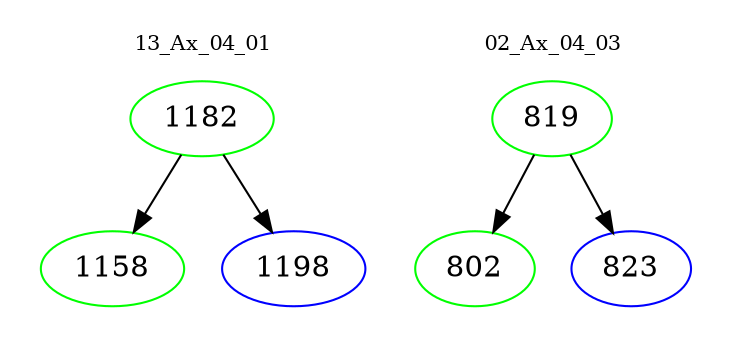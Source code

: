 digraph{
subgraph cluster_0 {
color = white
label = "13_Ax_04_01";
fontsize=10;
T0_1182 [label="1182", color="green"]
T0_1182 -> T0_1158 [color="black"]
T0_1158 [label="1158", color="green"]
T0_1182 -> T0_1198 [color="black"]
T0_1198 [label="1198", color="blue"]
}
subgraph cluster_1 {
color = white
label = "02_Ax_04_03";
fontsize=10;
T1_819 [label="819", color="green"]
T1_819 -> T1_802 [color="black"]
T1_802 [label="802", color="green"]
T1_819 -> T1_823 [color="black"]
T1_823 [label="823", color="blue"]
}
}
